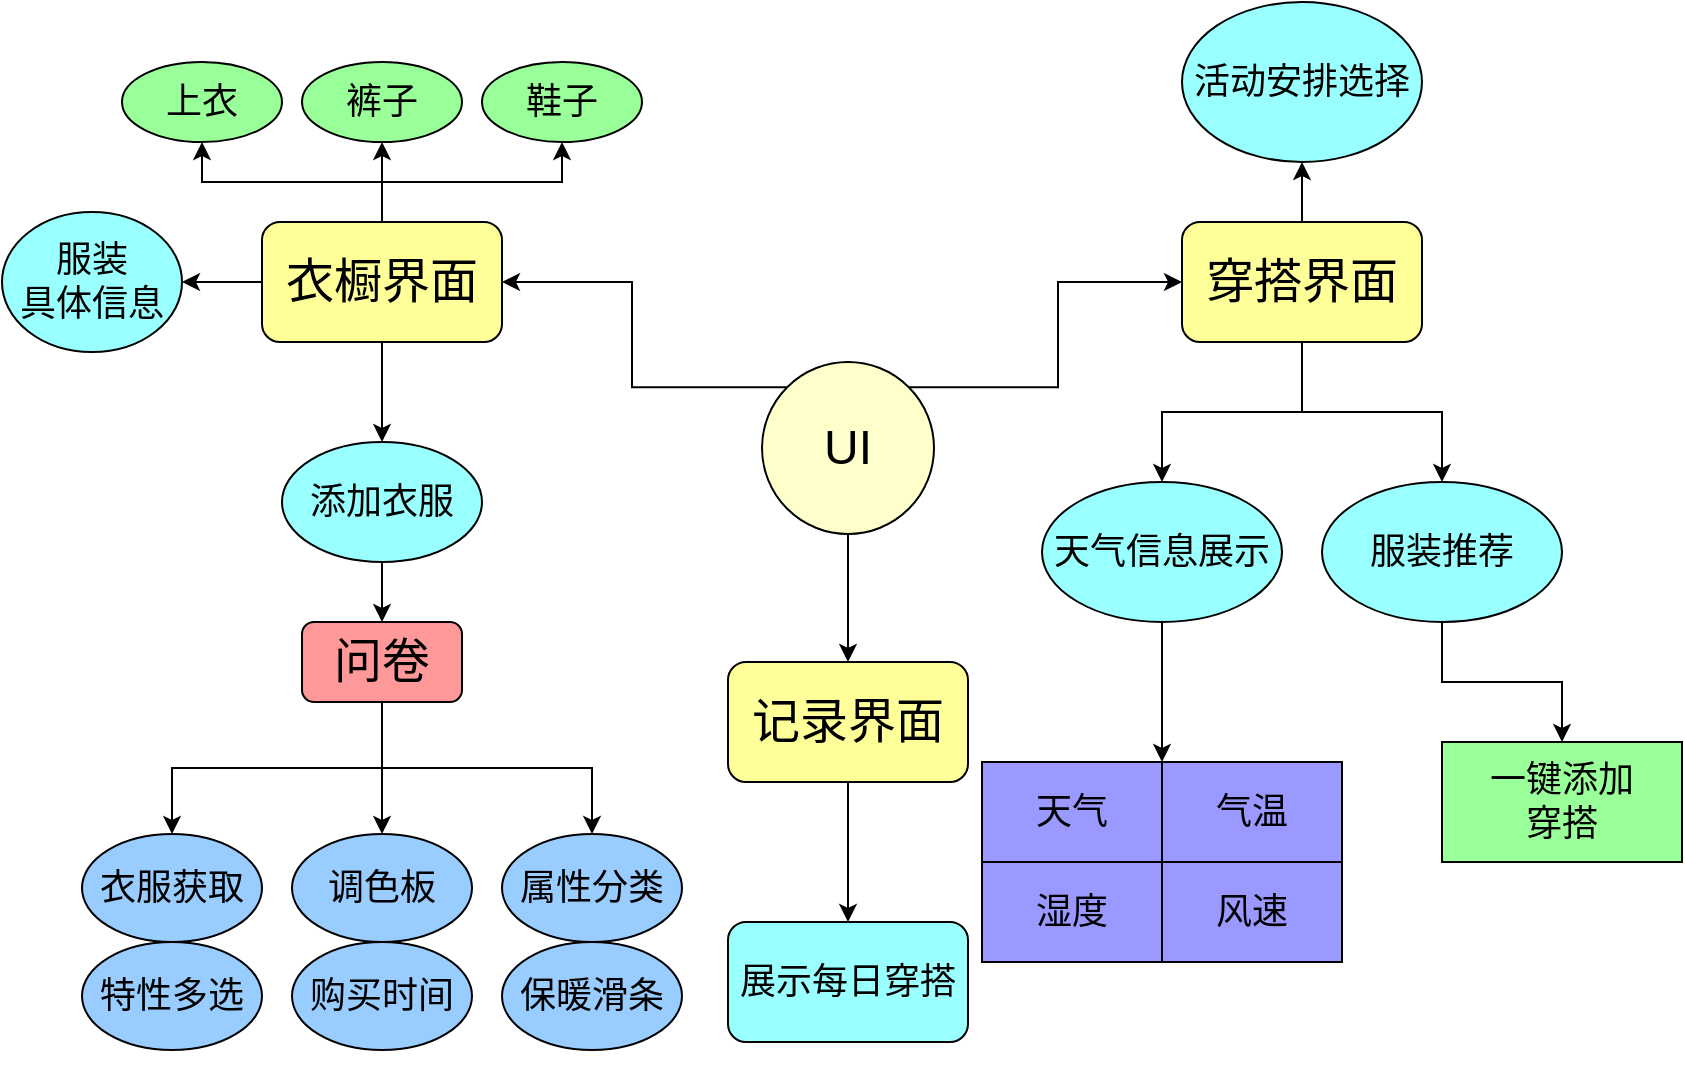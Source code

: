 <mxfile version="21.5.1" type="device">
  <diagram name="第 1 页" id="wmKibYUbCdLTPFcG7ldy">
    <mxGraphModel dx="2288" dy="823" grid="1" gridSize="10" guides="1" tooltips="1" connect="1" arrows="1" fold="1" page="1" pageScale="1" pageWidth="827" pageHeight="1169" math="0" shadow="0">
      <root>
        <mxCell id="0" />
        <mxCell id="1" parent="0" />
        <mxCell id="ZjeupYahhAkjlUqg5ir2-3" style="edgeStyle=orthogonalEdgeStyle;rounded=0;orthogonalLoop=1;jettySize=auto;html=1;exitX=1;exitY=0;exitDx=0;exitDy=0;entryX=0;entryY=0.5;entryDx=0;entryDy=0;" edge="1" parent="1" source="ZjeupYahhAkjlUqg5ir2-1" target="ZjeupYahhAkjlUqg5ir2-2">
          <mxGeometry relative="1" as="geometry" />
        </mxCell>
        <mxCell id="ZjeupYahhAkjlUqg5ir2-5" style="edgeStyle=orthogonalEdgeStyle;rounded=0;orthogonalLoop=1;jettySize=auto;html=1;exitX=0;exitY=0;exitDx=0;exitDy=0;entryX=1;entryY=0.5;entryDx=0;entryDy=0;" edge="1" parent="1" source="ZjeupYahhAkjlUqg5ir2-1" target="ZjeupYahhAkjlUqg5ir2-4">
          <mxGeometry relative="1" as="geometry" />
        </mxCell>
        <mxCell id="ZjeupYahhAkjlUqg5ir2-7" style="edgeStyle=orthogonalEdgeStyle;rounded=0;orthogonalLoop=1;jettySize=auto;html=1;exitX=0.5;exitY=1;exitDx=0;exitDy=0;entryX=0.5;entryY=0;entryDx=0;entryDy=0;" edge="1" parent="1" source="ZjeupYahhAkjlUqg5ir2-1" target="ZjeupYahhAkjlUqg5ir2-6">
          <mxGeometry relative="1" as="geometry" />
        </mxCell>
        <mxCell id="ZjeupYahhAkjlUqg5ir2-1" value="&lt;font style=&quot;font-size: 24px;&quot;&gt;UI&lt;/font&gt;" style="ellipse;whiteSpace=wrap;html=1;aspect=fixed;fillColor=#FFFFCC;" vertex="1" parent="1">
          <mxGeometry x="360" y="230" width="86" height="86" as="geometry" />
        </mxCell>
        <mxCell id="ZjeupYahhAkjlUqg5ir2-30" style="edgeStyle=orthogonalEdgeStyle;rounded=0;orthogonalLoop=1;jettySize=auto;html=1;exitX=0.5;exitY=1;exitDx=0;exitDy=0;entryX=0.5;entryY=0;entryDx=0;entryDy=0;" edge="1" parent="1" source="ZjeupYahhAkjlUqg5ir2-6" target="ZjeupYahhAkjlUqg5ir2-29">
          <mxGeometry relative="1" as="geometry" />
        </mxCell>
        <mxCell id="ZjeupYahhAkjlUqg5ir2-39" style="edgeStyle=orthogonalEdgeStyle;rounded=0;orthogonalLoop=1;jettySize=auto;html=1;exitX=0.5;exitY=0;exitDx=0;exitDy=0;entryX=0.5;entryY=1;entryDx=0;entryDy=0;" edge="1" parent="1" source="ZjeupYahhAkjlUqg5ir2-2" target="ZjeupYahhAkjlUqg5ir2-38">
          <mxGeometry relative="1" as="geometry" />
        </mxCell>
        <mxCell id="ZjeupYahhAkjlUqg5ir2-2" value="&lt;font style=&quot;font-size: 24px;&quot;&gt;穿搭界面&lt;/font&gt;" style="rounded=1;whiteSpace=wrap;html=1;fillColor=#FFFF99;" vertex="1" parent="1">
          <mxGeometry x="570" y="160" width="120" height="60" as="geometry" />
        </mxCell>
        <mxCell id="ZjeupYahhAkjlUqg5ir2-12" style="edgeStyle=orthogonalEdgeStyle;rounded=0;orthogonalLoop=1;jettySize=auto;html=1;exitX=0.5;exitY=0;exitDx=0;exitDy=0;entryX=0.5;entryY=1;entryDx=0;entryDy=0;" edge="1" parent="1" source="ZjeupYahhAkjlUqg5ir2-4" target="ZjeupYahhAkjlUqg5ir2-8">
          <mxGeometry relative="1" as="geometry" />
        </mxCell>
        <mxCell id="ZjeupYahhAkjlUqg5ir2-13" style="edgeStyle=orthogonalEdgeStyle;rounded=0;orthogonalLoop=1;jettySize=auto;html=1;exitX=0.5;exitY=0;exitDx=0;exitDy=0;entryX=0.5;entryY=1;entryDx=0;entryDy=0;" edge="1" parent="1" source="ZjeupYahhAkjlUqg5ir2-4" target="ZjeupYahhAkjlUqg5ir2-9">
          <mxGeometry relative="1" as="geometry" />
        </mxCell>
        <mxCell id="ZjeupYahhAkjlUqg5ir2-14" style="edgeStyle=orthogonalEdgeStyle;rounded=0;orthogonalLoop=1;jettySize=auto;html=1;exitX=0.5;exitY=0;exitDx=0;exitDy=0;entryX=0.5;entryY=1;entryDx=0;entryDy=0;" edge="1" parent="1" source="ZjeupYahhAkjlUqg5ir2-4" target="ZjeupYahhAkjlUqg5ir2-11">
          <mxGeometry relative="1" as="geometry" />
        </mxCell>
        <mxCell id="ZjeupYahhAkjlUqg5ir2-16" style="edgeStyle=orthogonalEdgeStyle;rounded=0;orthogonalLoop=1;jettySize=auto;html=1;exitX=0.5;exitY=1;exitDx=0;exitDy=0;entryX=0.5;entryY=0;entryDx=0;entryDy=0;" edge="1" parent="1" source="ZjeupYahhAkjlUqg5ir2-4" target="ZjeupYahhAkjlUqg5ir2-15">
          <mxGeometry relative="1" as="geometry" />
        </mxCell>
        <mxCell id="ZjeupYahhAkjlUqg5ir2-37" style="edgeStyle=orthogonalEdgeStyle;rounded=0;orthogonalLoop=1;jettySize=auto;html=1;exitX=0;exitY=0.5;exitDx=0;exitDy=0;" edge="1" parent="1" source="ZjeupYahhAkjlUqg5ir2-4" target="ZjeupYahhAkjlUqg5ir2-36">
          <mxGeometry relative="1" as="geometry" />
        </mxCell>
        <mxCell id="ZjeupYahhAkjlUqg5ir2-4" value="&lt;font style=&quot;font-size: 24px;&quot;&gt;衣橱界面&lt;/font&gt;" style="rounded=1;whiteSpace=wrap;html=1;fillColor=#FFFF99;" vertex="1" parent="1">
          <mxGeometry x="110" y="160" width="120" height="60" as="geometry" />
        </mxCell>
        <mxCell id="ZjeupYahhAkjlUqg5ir2-34" style="edgeStyle=orthogonalEdgeStyle;rounded=0;orthogonalLoop=1;jettySize=auto;html=1;exitX=0.5;exitY=1;exitDx=0;exitDy=0;entryX=0.5;entryY=0;entryDx=0;entryDy=0;" edge="1" parent="1" source="ZjeupYahhAkjlUqg5ir2-2" target="ZjeupYahhAkjlUqg5ir2-32">
          <mxGeometry relative="1" as="geometry" />
        </mxCell>
        <mxCell id="ZjeupYahhAkjlUqg5ir2-35" style="edgeStyle=orthogonalEdgeStyle;rounded=0;orthogonalLoop=1;jettySize=auto;html=1;entryX=0.5;entryY=0;entryDx=0;entryDy=0;" edge="1" parent="1" source="ZjeupYahhAkjlUqg5ir2-2" target="ZjeupYahhAkjlUqg5ir2-33">
          <mxGeometry relative="1" as="geometry" />
        </mxCell>
        <mxCell id="ZjeupYahhAkjlUqg5ir2-6" value="&lt;font style=&quot;font-size: 24px;&quot;&gt;记录界面&lt;/font&gt;" style="rounded=1;whiteSpace=wrap;html=1;fillColor=#FFFF99;" vertex="1" parent="1">
          <mxGeometry x="343" y="380" width="120" height="60" as="geometry" />
        </mxCell>
        <mxCell id="ZjeupYahhAkjlUqg5ir2-8" value="&lt;font style=&quot;font-size: 18px;&quot;&gt;上衣&lt;/font&gt;" style="ellipse;whiteSpace=wrap;html=1;fillColor=#99FF99;" vertex="1" parent="1">
          <mxGeometry x="40" y="80" width="80" height="40" as="geometry" />
        </mxCell>
        <mxCell id="ZjeupYahhAkjlUqg5ir2-9" value="&lt;font style=&quot;font-size: 18px;&quot;&gt;裤子&lt;/font&gt;" style="ellipse;whiteSpace=wrap;html=1;fillColor=#99FF99;" vertex="1" parent="1">
          <mxGeometry x="130" y="80" width="80" height="40" as="geometry" />
        </mxCell>
        <mxCell id="ZjeupYahhAkjlUqg5ir2-11" value="&lt;span style=&quot;font-size: 18px;&quot;&gt;鞋子&lt;/span&gt;" style="ellipse;whiteSpace=wrap;html=1;fillColor=#99FF99;" vertex="1" parent="1">
          <mxGeometry x="220" y="80" width="80" height="40" as="geometry" />
        </mxCell>
        <mxCell id="ZjeupYahhAkjlUqg5ir2-18" style="edgeStyle=orthogonalEdgeStyle;rounded=0;orthogonalLoop=1;jettySize=auto;html=1;exitX=0.5;exitY=1;exitDx=0;exitDy=0;entryX=0.5;entryY=0;entryDx=0;entryDy=0;" edge="1" parent="1" source="ZjeupYahhAkjlUqg5ir2-15" target="ZjeupYahhAkjlUqg5ir2-17">
          <mxGeometry relative="1" as="geometry" />
        </mxCell>
        <mxCell id="ZjeupYahhAkjlUqg5ir2-15" value="&lt;font style=&quot;font-size: 18px;&quot;&gt;添加衣服&lt;/font&gt;" style="ellipse;whiteSpace=wrap;html=1;fillColor=#99FFFF;" vertex="1" parent="1">
          <mxGeometry x="120" y="270" width="100" height="60" as="geometry" />
        </mxCell>
        <mxCell id="ZjeupYahhAkjlUqg5ir2-25" style="edgeStyle=orthogonalEdgeStyle;rounded=0;orthogonalLoop=1;jettySize=auto;html=1;exitX=0.5;exitY=1;exitDx=0;exitDy=0;" edge="1" parent="1" source="ZjeupYahhAkjlUqg5ir2-17" target="ZjeupYahhAkjlUqg5ir2-19">
          <mxGeometry relative="1" as="geometry" />
        </mxCell>
        <mxCell id="ZjeupYahhAkjlUqg5ir2-26" style="edgeStyle=orthogonalEdgeStyle;rounded=0;orthogonalLoop=1;jettySize=auto;html=1;exitX=0.5;exitY=1;exitDx=0;exitDy=0;entryX=0.5;entryY=0;entryDx=0;entryDy=0;" edge="1" parent="1" source="ZjeupYahhAkjlUqg5ir2-17" target="ZjeupYahhAkjlUqg5ir2-20">
          <mxGeometry relative="1" as="geometry" />
        </mxCell>
        <mxCell id="ZjeupYahhAkjlUqg5ir2-27" style="edgeStyle=orthogonalEdgeStyle;rounded=0;orthogonalLoop=1;jettySize=auto;html=1;exitX=0.5;exitY=1;exitDx=0;exitDy=0;entryX=0.5;entryY=0;entryDx=0;entryDy=0;" edge="1" parent="1" source="ZjeupYahhAkjlUqg5ir2-17" target="ZjeupYahhAkjlUqg5ir2-21">
          <mxGeometry relative="1" as="geometry" />
        </mxCell>
        <mxCell id="ZjeupYahhAkjlUqg5ir2-17" value="&lt;font style=&quot;font-size: 24px;&quot;&gt;问卷&lt;/font&gt;" style="rounded=1;whiteSpace=wrap;html=1;fillColor=#FF9999;" vertex="1" parent="1">
          <mxGeometry x="130" y="360" width="80" height="40" as="geometry" />
        </mxCell>
        <mxCell id="ZjeupYahhAkjlUqg5ir2-19" value="&lt;font style=&quot;font-size: 18px;&quot;&gt;衣服获取&lt;/font&gt;" style="ellipse;whiteSpace=wrap;html=1;fillColor=#99CCFF;" vertex="1" parent="1">
          <mxGeometry x="20" y="466" width="90" height="54" as="geometry" />
        </mxCell>
        <mxCell id="ZjeupYahhAkjlUqg5ir2-20" value="&lt;font style=&quot;font-size: 18px;&quot;&gt;调色板&lt;/font&gt;" style="ellipse;whiteSpace=wrap;html=1;fillColor=#99CCFF;" vertex="1" parent="1">
          <mxGeometry x="125" y="466" width="90" height="54" as="geometry" />
        </mxCell>
        <mxCell id="ZjeupYahhAkjlUqg5ir2-21" value="&lt;font style=&quot;font-size: 18px;&quot;&gt;属性分类&lt;/font&gt;" style="ellipse;whiteSpace=wrap;html=1;fillColor=#99CCFF;" vertex="1" parent="1">
          <mxGeometry x="230" y="466" width="90" height="54" as="geometry" />
        </mxCell>
        <mxCell id="ZjeupYahhAkjlUqg5ir2-22" value="&lt;font style=&quot;font-size: 18px;&quot;&gt;特性多选&lt;/font&gt;" style="ellipse;whiteSpace=wrap;html=1;fillColor=#99CCFF;" vertex="1" parent="1">
          <mxGeometry x="20" y="520" width="90" height="54" as="geometry" />
        </mxCell>
        <mxCell id="ZjeupYahhAkjlUqg5ir2-23" value="&lt;font style=&quot;font-size: 18px;&quot;&gt;购买时间&lt;/font&gt;" style="ellipse;whiteSpace=wrap;html=1;fillColor=#99CCFF;" vertex="1" parent="1">
          <mxGeometry x="125" y="520" width="90" height="54" as="geometry" />
        </mxCell>
        <mxCell id="ZjeupYahhAkjlUqg5ir2-24" value="&lt;span style=&quot;font-size: 18px;&quot;&gt;保暖滑条&lt;/span&gt;" style="ellipse;whiteSpace=wrap;html=1;fillColor=#99CCFF;" vertex="1" parent="1">
          <mxGeometry x="230" y="520" width="90" height="54" as="geometry" />
        </mxCell>
        <mxCell id="ZjeupYahhAkjlUqg5ir2-28" style="edgeStyle=orthogonalEdgeStyle;rounded=0;orthogonalLoop=1;jettySize=auto;html=1;exitX=0.5;exitY=1;exitDx=0;exitDy=0;" edge="1" parent="1" source="ZjeupYahhAkjlUqg5ir2-23" target="ZjeupYahhAkjlUqg5ir2-23">
          <mxGeometry relative="1" as="geometry" />
        </mxCell>
        <mxCell id="ZjeupYahhAkjlUqg5ir2-29" value="&lt;font style=&quot;font-size: 18px;&quot;&gt;展示每日穿搭&lt;/font&gt;" style="rounded=1;whiteSpace=wrap;html=1;fillColor=#99FFFF;" vertex="1" parent="1">
          <mxGeometry x="343" y="510" width="120" height="60" as="geometry" />
        </mxCell>
        <mxCell id="ZjeupYahhAkjlUqg5ir2-43" style="edgeStyle=orthogonalEdgeStyle;rounded=0;orthogonalLoop=1;jettySize=auto;html=1;exitX=0.5;exitY=1;exitDx=0;exitDy=0;entryX=0.5;entryY=0;entryDx=0;entryDy=0;" edge="1" parent="1" source="ZjeupYahhAkjlUqg5ir2-32">
          <mxGeometry relative="1" as="geometry">
            <mxPoint x="560" y="430" as="targetPoint" />
          </mxGeometry>
        </mxCell>
        <mxCell id="ZjeupYahhAkjlUqg5ir2-32" value="&lt;font style=&quot;font-size: 18px;&quot;&gt;天气信息展示&lt;/font&gt;" style="ellipse;whiteSpace=wrap;html=1;fillColor=#99FFFF;" vertex="1" parent="1">
          <mxGeometry x="500" y="290" width="120" height="70" as="geometry" />
        </mxCell>
        <mxCell id="ZjeupYahhAkjlUqg5ir2-41" style="edgeStyle=orthogonalEdgeStyle;rounded=0;orthogonalLoop=1;jettySize=auto;html=1;exitX=0.5;exitY=1;exitDx=0;exitDy=0;entryX=0.5;entryY=0;entryDx=0;entryDy=0;" edge="1" parent="1" source="ZjeupYahhAkjlUqg5ir2-33" target="ZjeupYahhAkjlUqg5ir2-40">
          <mxGeometry relative="1" as="geometry" />
        </mxCell>
        <mxCell id="ZjeupYahhAkjlUqg5ir2-33" value="&lt;font style=&quot;font-size: 18px;&quot;&gt;服装推荐&lt;/font&gt;" style="ellipse;whiteSpace=wrap;html=1;fillColor=#99FFFF;" vertex="1" parent="1">
          <mxGeometry x="640" y="290" width="120" height="70" as="geometry" />
        </mxCell>
        <mxCell id="ZjeupYahhAkjlUqg5ir2-36" value="&lt;font style=&quot;font-size: 18px;&quot;&gt;服装&lt;br&gt;具体信息&lt;/font&gt;" style="ellipse;whiteSpace=wrap;html=1;fillColor=#99FFFF;" vertex="1" parent="1">
          <mxGeometry x="-20" y="155" width="90" height="70" as="geometry" />
        </mxCell>
        <mxCell id="ZjeupYahhAkjlUqg5ir2-38" value="&lt;font style=&quot;font-size: 18px;&quot;&gt;活动安排选择&lt;/font&gt;" style="ellipse;whiteSpace=wrap;html=1;fillColor=#99FFFF;" vertex="1" parent="1">
          <mxGeometry x="570" y="50" width="120" height="80" as="geometry" />
        </mxCell>
        <mxCell id="ZjeupYahhAkjlUqg5ir2-40" value="&lt;font style=&quot;font-size: 18px;&quot;&gt;一键添加&lt;br&gt;穿搭&lt;/font&gt;" style="rounded=0;whiteSpace=wrap;html=1;fillColor=#99FF99;" vertex="1" parent="1">
          <mxGeometry x="700" y="420" width="120" height="60" as="geometry" />
        </mxCell>
        <mxCell id="ZjeupYahhAkjlUqg5ir2-44" value="&lt;font style=&quot;font-size: 18px;&quot;&gt;天气&lt;/font&gt;" style="rounded=0;whiteSpace=wrap;html=1;fillColor=#9999FF;" vertex="1" parent="1">
          <mxGeometry x="470" y="430" width="90" height="50" as="geometry" />
        </mxCell>
        <mxCell id="ZjeupYahhAkjlUqg5ir2-45" value="&lt;font style=&quot;font-size: 18px;&quot;&gt;气温&lt;/font&gt;" style="rounded=0;whiteSpace=wrap;html=1;fillColor=#9999FF;" vertex="1" parent="1">
          <mxGeometry x="560" y="430" width="90" height="50" as="geometry" />
        </mxCell>
        <mxCell id="ZjeupYahhAkjlUqg5ir2-46" value="&lt;font style=&quot;font-size: 18px;&quot;&gt;湿度&lt;/font&gt;" style="rounded=0;whiteSpace=wrap;html=1;fillColor=#9999FF;" vertex="1" parent="1">
          <mxGeometry x="470" y="480" width="90" height="50" as="geometry" />
        </mxCell>
        <mxCell id="ZjeupYahhAkjlUqg5ir2-48" value="&lt;font style=&quot;font-size: 18px;&quot;&gt;风速&lt;/font&gt;" style="rounded=0;whiteSpace=wrap;html=1;fillColor=#9999FF;" vertex="1" parent="1">
          <mxGeometry x="560" y="480" width="90" height="50" as="geometry" />
        </mxCell>
      </root>
    </mxGraphModel>
  </diagram>
</mxfile>
